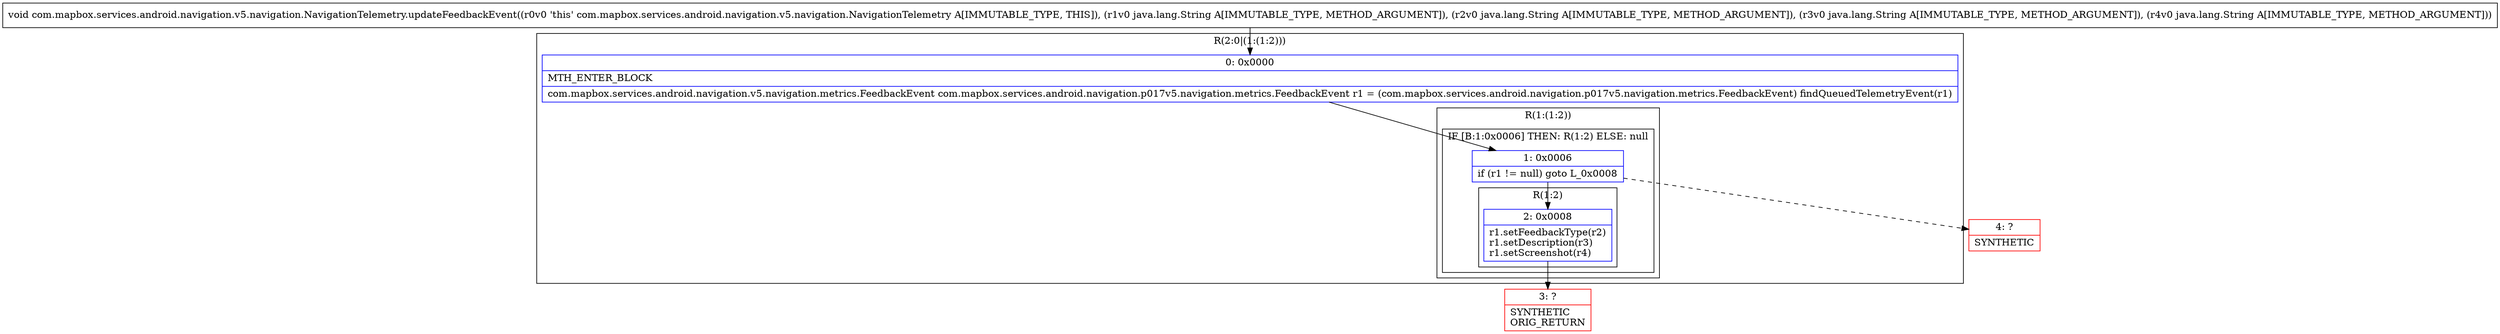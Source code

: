 digraph "CFG forcom.mapbox.services.android.navigation.v5.navigation.NavigationTelemetry.updateFeedbackEvent(Ljava\/lang\/String;Ljava\/lang\/String;Ljava\/lang\/String;Ljava\/lang\/String;)V" {
subgraph cluster_Region_961790732 {
label = "R(2:0|(1:(1:2)))";
node [shape=record,color=blue];
Node_0 [shape=record,label="{0\:\ 0x0000|MTH_ENTER_BLOCK\l|com.mapbox.services.android.navigation.v5.navigation.metrics.FeedbackEvent com.mapbox.services.android.navigation.p017v5.navigation.metrics.FeedbackEvent r1 = (com.mapbox.services.android.navigation.p017v5.navigation.metrics.FeedbackEvent) findQueuedTelemetryEvent(r1)\l}"];
subgraph cluster_Region_967760515 {
label = "R(1:(1:2))";
node [shape=record,color=blue];
subgraph cluster_IfRegion_1460229235 {
label = "IF [B:1:0x0006] THEN: R(1:2) ELSE: null";
node [shape=record,color=blue];
Node_1 [shape=record,label="{1\:\ 0x0006|if (r1 != null) goto L_0x0008\l}"];
subgraph cluster_Region_649685927 {
label = "R(1:2)";
node [shape=record,color=blue];
Node_2 [shape=record,label="{2\:\ 0x0008|r1.setFeedbackType(r2)\lr1.setDescription(r3)\lr1.setScreenshot(r4)\l}"];
}
}
}
}
Node_3 [shape=record,color=red,label="{3\:\ ?|SYNTHETIC\lORIG_RETURN\l}"];
Node_4 [shape=record,color=red,label="{4\:\ ?|SYNTHETIC\l}"];
MethodNode[shape=record,label="{void com.mapbox.services.android.navigation.v5.navigation.NavigationTelemetry.updateFeedbackEvent((r0v0 'this' com.mapbox.services.android.navigation.v5.navigation.NavigationTelemetry A[IMMUTABLE_TYPE, THIS]), (r1v0 java.lang.String A[IMMUTABLE_TYPE, METHOD_ARGUMENT]), (r2v0 java.lang.String A[IMMUTABLE_TYPE, METHOD_ARGUMENT]), (r3v0 java.lang.String A[IMMUTABLE_TYPE, METHOD_ARGUMENT]), (r4v0 java.lang.String A[IMMUTABLE_TYPE, METHOD_ARGUMENT])) }"];
MethodNode -> Node_0;
Node_0 -> Node_1;
Node_1 -> Node_2;
Node_1 -> Node_4[style=dashed];
Node_2 -> Node_3;
}

